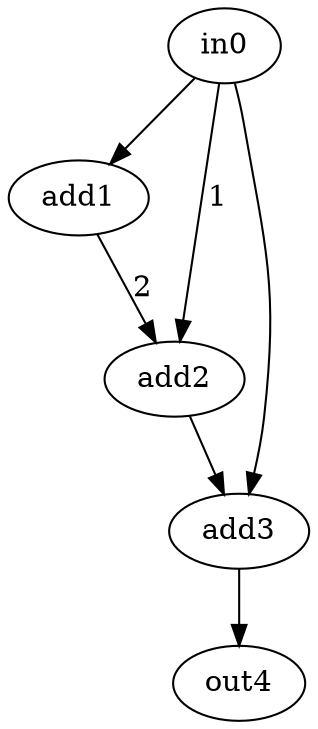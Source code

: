 strict digraph "arf" {
0 [alap=0, asap=0, label=in0, op=in];
1 [alap=1, asap=1, label=add1, op=addi, value=2];
2 [alap=2, asap=2, label=add2, op=add, value=2];
3 [alap=3, asap=3, label=add3, op=add, value=2];
4 [alap=4, asap=4, label=out4, op=out];
0 -> 1  [port=0, w=0];
0 -> 2  [label=1, port=0, w=1];
0 -> 3  [port=0, w=0];
1 -> 2  [label=2, port=1, w=2];
2 -> 3  [port=1, w=0];
3 -> 4  [port=0, w=0];
}
